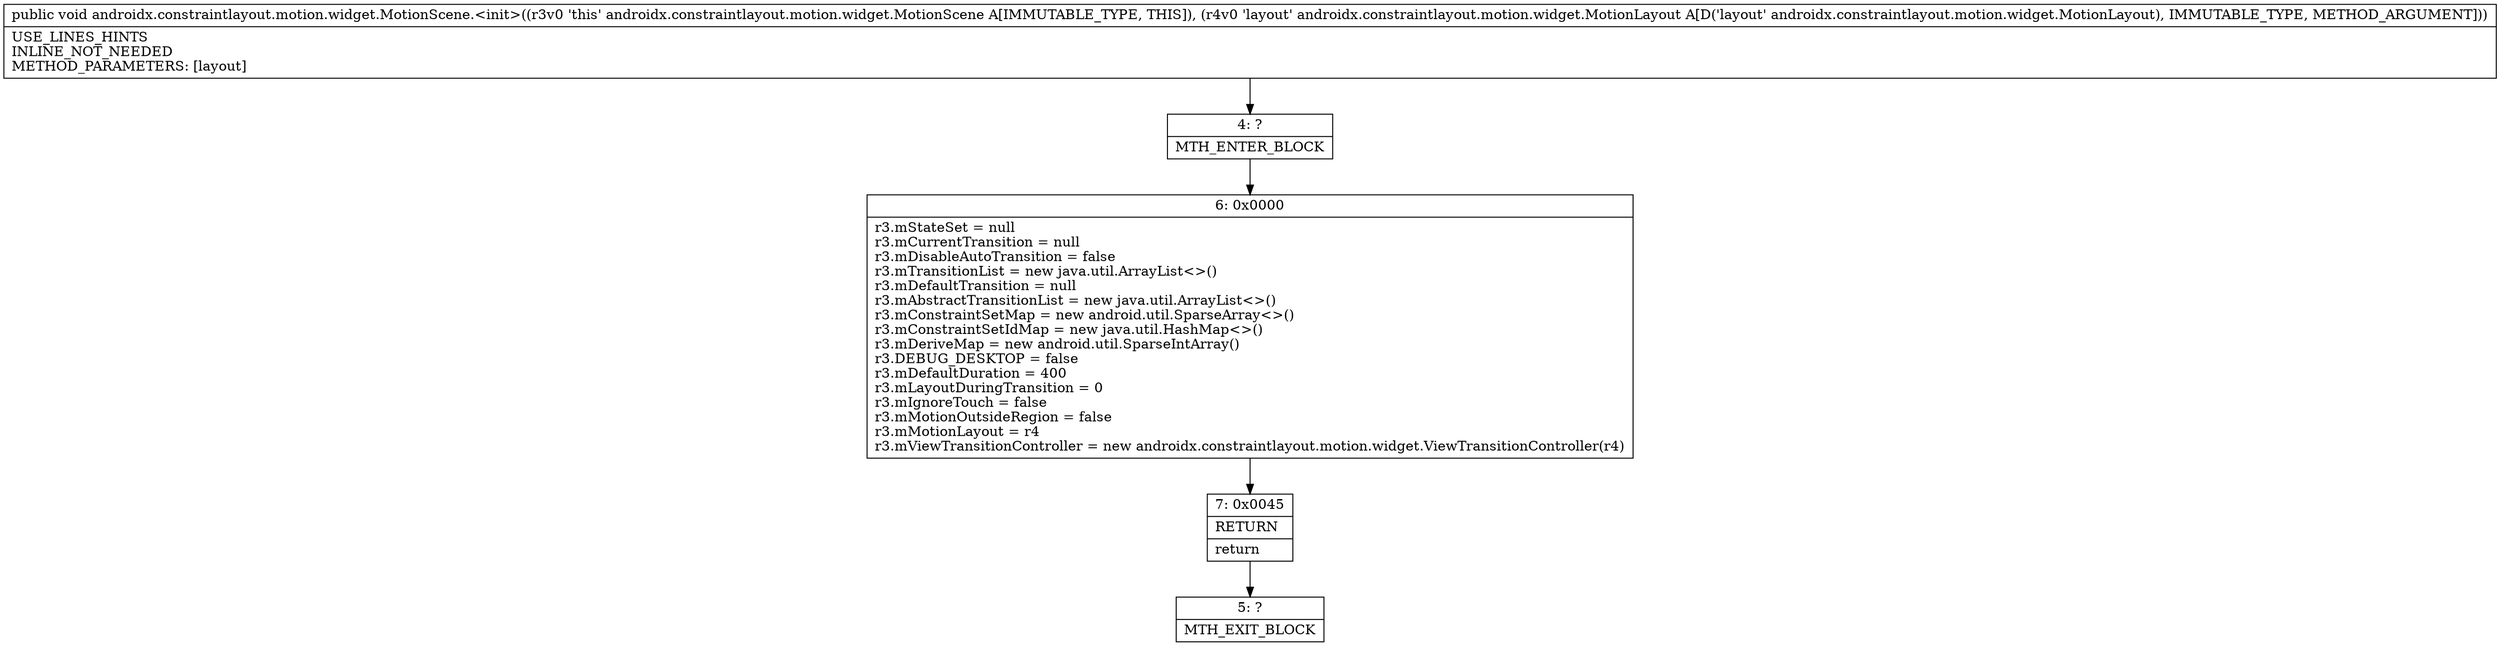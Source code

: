 digraph "CFG forandroidx.constraintlayout.motion.widget.MotionScene.\<init\>(Landroidx\/constraintlayout\/motion\/widget\/MotionLayout;)V" {
Node_4 [shape=record,label="{4\:\ ?|MTH_ENTER_BLOCK\l}"];
Node_6 [shape=record,label="{6\:\ 0x0000|r3.mStateSet = null\lr3.mCurrentTransition = null\lr3.mDisableAutoTransition = false\lr3.mTransitionList = new java.util.ArrayList\<\>()\lr3.mDefaultTransition = null\lr3.mAbstractTransitionList = new java.util.ArrayList\<\>()\lr3.mConstraintSetMap = new android.util.SparseArray\<\>()\lr3.mConstraintSetIdMap = new java.util.HashMap\<\>()\lr3.mDeriveMap = new android.util.SparseIntArray()\lr3.DEBUG_DESKTOP = false\lr3.mDefaultDuration = 400\lr3.mLayoutDuringTransition = 0\lr3.mIgnoreTouch = false\lr3.mMotionOutsideRegion = false\lr3.mMotionLayout = r4\lr3.mViewTransitionController = new androidx.constraintlayout.motion.widget.ViewTransitionController(r4)\l}"];
Node_7 [shape=record,label="{7\:\ 0x0045|RETURN\l|return\l}"];
Node_5 [shape=record,label="{5\:\ ?|MTH_EXIT_BLOCK\l}"];
MethodNode[shape=record,label="{public void androidx.constraintlayout.motion.widget.MotionScene.\<init\>((r3v0 'this' androidx.constraintlayout.motion.widget.MotionScene A[IMMUTABLE_TYPE, THIS]), (r4v0 'layout' androidx.constraintlayout.motion.widget.MotionLayout A[D('layout' androidx.constraintlayout.motion.widget.MotionLayout), IMMUTABLE_TYPE, METHOD_ARGUMENT]))  | USE_LINES_HINTS\lINLINE_NOT_NEEDED\lMETHOD_PARAMETERS: [layout]\l}"];
MethodNode -> Node_4;Node_4 -> Node_6;
Node_6 -> Node_7;
Node_7 -> Node_5;
}

